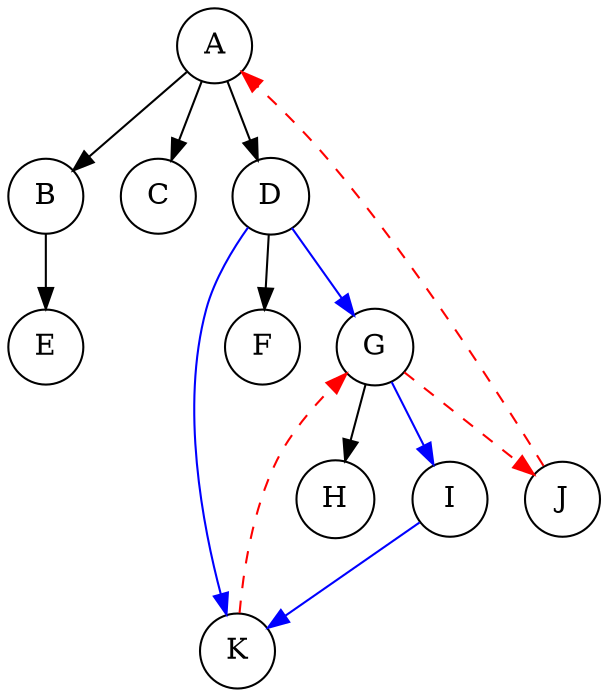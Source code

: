 digraph product {
  node [shape="circle"];
  A->B;
  A->C;
  A->D
  B->E;
  D->F
  D->G[color=Blue];
  D->K[color=Blue];
  G->J[color=Red style=dashed];
  G->H;
  G->I[color=Blue];
  I->K[color=Blue];
  K->G[color=Red style=dashed];
  J->A[color=Red style=dashed];
}
